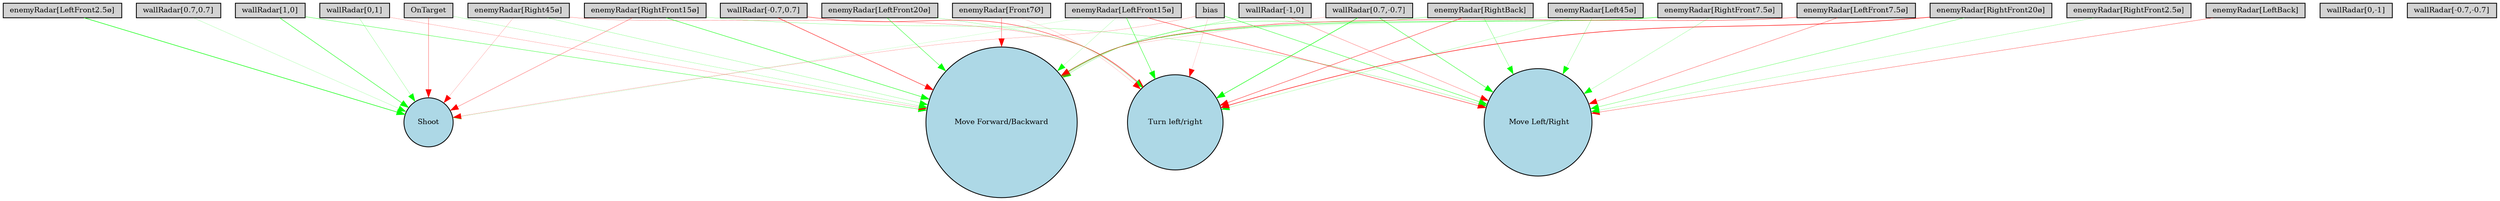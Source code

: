 digraph {
	node [fontsize=9 height=0.2 shape=circle width=0.2]
	"wallRadar[1,0]" [fillcolor=lightgray shape=box style=filled]
	"wallRadar[0,1]" [fillcolor=lightgray shape=box style=filled]
	"wallRadar[-1,0]" [fillcolor=lightgray shape=box style=filled]
	"wallRadar[0,-1]" [fillcolor=lightgray shape=box style=filled]
	"wallRadar[0.7,0.7]" [fillcolor=lightgray shape=box style=filled]
	"wallRadar[-0.7,0.7]" [fillcolor=lightgray shape=box style=filled]
	"wallRadar[-0.7,-0.7]" [fillcolor=lightgray shape=box style=filled]
	"wallRadar[0.7,-0.7]" [fillcolor=lightgray shape=box style=filled]
	"enemyRadar[RightBack]" [fillcolor=lightgray shape=box style=filled]
	"enemyRadar[LeftBack]" [fillcolor=lightgray shape=box style=filled]
	"enemyRadar[Right45ø]" [fillcolor=lightgray shape=box style=filled]
	"enemyRadar[Left45ø]" [fillcolor=lightgray shape=box style=filled]
	"enemyRadar[RightFront20ø]" [fillcolor=lightgray shape=box style=filled]
	"enemyRadar[LeftFront20ø]" [fillcolor=lightgray shape=box style=filled]
	"enemyRadar[RightFront15ø]" [fillcolor=lightgray shape=box style=filled]
	"enemyRadar[LeftFront15ø]" [fillcolor=lightgray shape=box style=filled]
	"enemyRadar[RightFront7.5ø]" [fillcolor=lightgray shape=box style=filled]
	"enemyRadar[LeftFront7.5ø]" [fillcolor=lightgray shape=box style=filled]
	"enemyRadar[RightFront2.5ø]" [fillcolor=lightgray shape=box style=filled]
	"enemyRadar[LeftFront2.5ø]" [fillcolor=lightgray shape=box style=filled]
	"enemyRadar[Front7Ø]" [fillcolor=lightgray shape=box style=filled]
	OnTarget [fillcolor=lightgray shape=box style=filled]
	bias [fillcolor=lightgray shape=box style=filled]
	Shoot [fillcolor=lightblue style=filled]
	"Move Forward/Backward" [fillcolor=lightblue style=filled]
	" Move Left/Right" [fillcolor=lightblue style=filled]
	"Turn left/right" [fillcolor=lightblue style=filled]
	"enemyRadar[RightBack]" -> " Move Left/Right" [color=green penwidth=0.2684589428852705 style=solid]
	"enemyRadar[RightFront15ø]" -> " Move Left/Right" [color=green penwidth=0.21028533548953257 style=solid]
	"wallRadar[0.7,0.7]" -> Shoot [color=green penwidth=0.13937068738407954 style=solid]
	"enemyRadar[Left45ø]" -> " Move Left/Right" [color=green penwidth=0.20781145251564453 style=solid]
	"wallRadar[0,1]" -> "Move Forward/Backward" [color=red penwidth=0.16918719810761074 style=solid]
	"enemyRadar[Left45ø]" -> "Move Forward/Backward" [color=green penwidth=0.14356947303014445 style=solid]
	"wallRadar[-1,0]" -> "Move Forward/Backward" [color=green penwidth=0.2069259778081072 style=solid]
	"wallRadar[0.7,-0.7]" -> "Move Forward/Backward" [color=red penwidth=0.12683177258148653 style=solid]
	"enemyRadar[LeftFront20ø]" -> "Turn left/right" [color=green penwidth=0.1928469150414348 style=solid]
	bias -> Shoot [color=red penwidth=0.16468949037412284 style=solid]
	"enemyRadar[RightFront7.5ø]" -> " Move Left/Right" [color=green penwidth=0.175538753733646 style=solid]
	bias -> " Move Left/Right" [color=green penwidth=0.4187731070127717 style=solid]
	"enemyRadar[LeftFront15ø]" -> "Turn left/right" [color=green penwidth=0.4521845333550072 style=solid]
	"enemyRadar[RightFront2.5ø]" -> " Move Left/Right" [color=green penwidth=0.18635754772102664 style=solid]
	"enemyRadar[LeftFront15ø]" -> Shoot [color=green penwidth=0.10202778006984835 style=solid]
	"enemyRadar[Front7Ø]" -> "Turn left/right" [color=red penwidth=0.1132350165196966 style=solid]
	OnTarget -> "Move Forward/Backward" [color=green penwidth=0.17747758577117084 style=solid]
	"enemyRadar[LeftFront7.5ø]" -> " Move Left/Right" [color=red penwidth=0.2962477126047255 style=solid]
	bias -> "Turn left/right" [color=red penwidth=0.11583272991360254 style=solid]
	"enemyRadar[LeftFront15ø]" -> " Move Left/Right" [color=red penwidth=0.43385571210281726 style=solid]
	"enemyRadar[RightFront20ø]" -> " Move Left/Right" [color=green penwidth=0.29087576782740693 style=solid]
	"enemyRadar[RightBack]" -> "Turn left/right" [color=red penwidth=0.4202260479583463 style=solid]
	"wallRadar[1,0]" -> "Move Forward/Backward" [color=green penwidth=0.37318399146289927 style=solid]
	"enemyRadar[RightBack]" -> "Move Forward/Backward" [color=green penwidth=0.2793316708130314 style=solid]
	"enemyRadar[LeftFront15ø]" -> "Move Forward/Backward" [color=green penwidth=0.13300119133739896 style=solid]
	"enemyRadar[RightFront15ø]" -> "Move Forward/Backward" [color=green penwidth=0.49709309971338533 style=solid]
	"enemyRadar[LeftBack]" -> " Move Left/Right" [color=red penwidth=0.29910710665046647 style=solid]
	"enemyRadar[RightFront15ø]" -> Shoot [color=red penwidth=0.2719242033107009 style=solid]
	"enemyRadar[Right45ø]" -> "Move Forward/Backward" [color=green penwidth=0.20079153542498618 style=solid]
	"wallRadar[0.7,-0.7]" -> " Move Left/Right" [color=green penwidth=0.43757397334955483 style=solid]
	"enemyRadar[Front7Ø]" -> "Move Forward/Backward" [color=red penwidth=0.32122023244890824 style=solid]
	"enemyRadar[Left45ø]" -> "Turn left/right" [color=green penwidth=0.16567002225694635 style=solid]
	"enemyRadar[RightFront20ø]" -> "Turn left/right" [color=red penwidth=0.618770470866652 style=solid]
	"enemyRadar[Right45ø]" -> "Turn left/right" [color=red penwidth=0.2137054273989562 style=solid]
	"wallRadar[0.7,-0.7]" -> "Turn left/right" [color=green penwidth=0.5852102975696323 style=solid]
	OnTarget -> Shoot [color=red penwidth=0.30983901044927453 style=solid]
	"wallRadar[-0.7,0.7]" -> "Move Forward/Backward" [color=red penwidth=0.49456225102498097 style=solid]
	"enemyRadar[LeftFront20ø]" -> "Move Forward/Backward" [color=green penwidth=0.422772996938495 style=solid]
	"enemyRadar[LeftFront7.5ø]" -> "Move Forward/Backward" [color=red penwidth=0.397349800941158 style=solid]
	"wallRadar[1,0]" -> Shoot [color=green penwidth=0.4924661752443886 style=solid]
	"wallRadar[-0.7,0.7]" -> "Turn left/right" [color=red penwidth=0.4420898752760579 style=solid]
	"wallRadar[-1,0]" -> " Move Left/Right" [color=red penwidth=0.24475879003693277 style=solid]
	"enemyRadar[Right45ø]" -> Shoot [color=red penwidth=0.14726512687376825 style=solid]
	"enemyRadar[LeftFront2.5ø]" -> Shoot [color=green penwidth=0.6331122501252794 style=solid]
	"enemyRadar[RightFront7.5ø]" -> "Move Forward/Backward" [color=green penwidth=0.49057490497576317 style=solid]
	"wallRadar[0,1]" -> Shoot [color=green penwidth=0.18950143105394512 style=solid]
}

